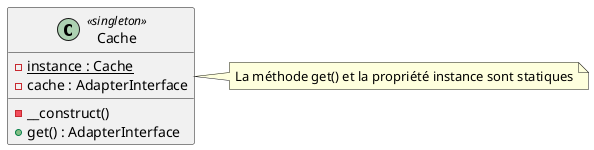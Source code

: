 @startuml cache-singleton

class Cache <<singleton>> {
  - {static} instance : Cache
  - cache : AdapterInterface
  - __construct()
  + get() : AdapterInterface
}

note right of Cache : La méthode get() et la propriété instance sont statiques

@enduml